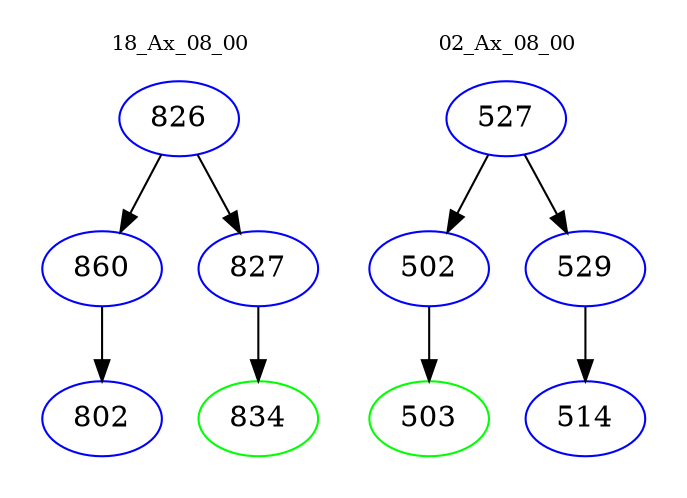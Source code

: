 digraph{
subgraph cluster_0 {
color = white
label = "18_Ax_08_00";
fontsize=10;
T0_826 [label="826", color="blue"]
T0_826 -> T0_860 [color="black"]
T0_860 [label="860", color="blue"]
T0_860 -> T0_802 [color="black"]
T0_802 [label="802", color="blue"]
T0_826 -> T0_827 [color="black"]
T0_827 [label="827", color="blue"]
T0_827 -> T0_834 [color="black"]
T0_834 [label="834", color="green"]
}
subgraph cluster_1 {
color = white
label = "02_Ax_08_00";
fontsize=10;
T1_527 [label="527", color="blue"]
T1_527 -> T1_502 [color="black"]
T1_502 [label="502", color="blue"]
T1_502 -> T1_503 [color="black"]
T1_503 [label="503", color="green"]
T1_527 -> T1_529 [color="black"]
T1_529 [label="529", color="blue"]
T1_529 -> T1_514 [color="black"]
T1_514 [label="514", color="blue"]
}
}
